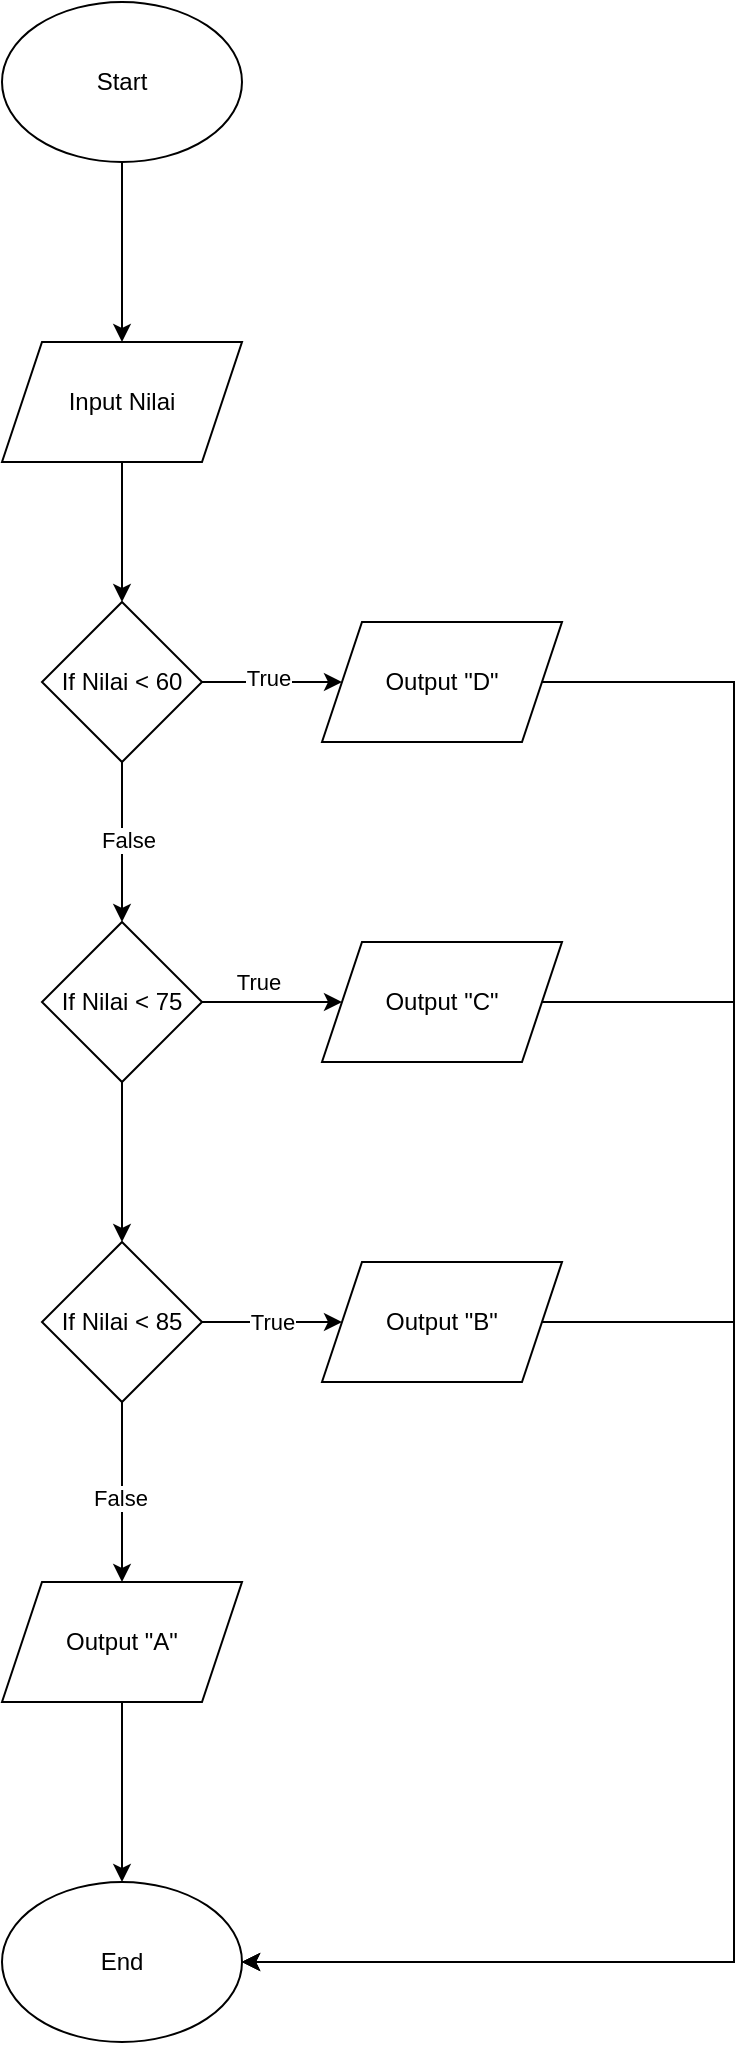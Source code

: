 <mxfile version="22.1.0" type="github">
  <diagram id="C5RBs43oDa-KdzZeNtuy" name="Page-1">
    <mxGraphModel dx="954" dy="642" grid="1" gridSize="10" guides="1" tooltips="1" connect="1" arrows="1" fold="1" page="1" pageScale="1" pageWidth="827" pageHeight="1169" math="0" shadow="0">
      <root>
        <mxCell id="WIyWlLk6GJQsqaUBKTNV-0" />
        <mxCell id="WIyWlLk6GJQsqaUBKTNV-1" parent="WIyWlLk6GJQsqaUBKTNV-0" />
        <mxCell id="PEl4m2EFPUCX9TIkptDM-2" value="" style="edgeStyle=orthogonalEdgeStyle;rounded=0;orthogonalLoop=1;jettySize=auto;html=1;" edge="1" parent="WIyWlLk6GJQsqaUBKTNV-1" source="PEl4m2EFPUCX9TIkptDM-0" target="PEl4m2EFPUCX9TIkptDM-1">
          <mxGeometry relative="1" as="geometry" />
        </mxCell>
        <mxCell id="PEl4m2EFPUCX9TIkptDM-0" value="Start" style="ellipse;whiteSpace=wrap;html=1;" vertex="1" parent="WIyWlLk6GJQsqaUBKTNV-1">
          <mxGeometry x="354" y="20" width="120" height="80" as="geometry" />
        </mxCell>
        <mxCell id="PEl4m2EFPUCX9TIkptDM-4" value="" style="edgeStyle=orthogonalEdgeStyle;rounded=0;orthogonalLoop=1;jettySize=auto;html=1;" edge="1" parent="WIyWlLk6GJQsqaUBKTNV-1" source="PEl4m2EFPUCX9TIkptDM-1" target="PEl4m2EFPUCX9TIkptDM-3">
          <mxGeometry relative="1" as="geometry" />
        </mxCell>
        <mxCell id="PEl4m2EFPUCX9TIkptDM-1" value="Input Nilai" style="shape=parallelogram;perimeter=parallelogramPerimeter;whiteSpace=wrap;html=1;fixedSize=1;" vertex="1" parent="WIyWlLk6GJQsqaUBKTNV-1">
          <mxGeometry x="354" y="190" width="120" height="60" as="geometry" />
        </mxCell>
        <mxCell id="PEl4m2EFPUCX9TIkptDM-6" value="" style="edgeStyle=orthogonalEdgeStyle;rounded=0;orthogonalLoop=1;jettySize=auto;html=1;" edge="1" parent="WIyWlLk6GJQsqaUBKTNV-1" source="PEl4m2EFPUCX9TIkptDM-3" target="PEl4m2EFPUCX9TIkptDM-5">
          <mxGeometry relative="1" as="geometry" />
        </mxCell>
        <mxCell id="PEl4m2EFPUCX9TIkptDM-7" value="True" style="edgeLabel;html=1;align=center;verticalAlign=middle;resizable=0;points=[];" vertex="1" connectable="0" parent="PEl4m2EFPUCX9TIkptDM-6">
          <mxGeometry x="-0.057" y="2" relative="1" as="geometry">
            <mxPoint as="offset" />
          </mxGeometry>
        </mxCell>
        <mxCell id="PEl4m2EFPUCX9TIkptDM-9" value="" style="edgeStyle=orthogonalEdgeStyle;rounded=0;orthogonalLoop=1;jettySize=auto;html=1;" edge="1" parent="WIyWlLk6GJQsqaUBKTNV-1" source="PEl4m2EFPUCX9TIkptDM-3" target="PEl4m2EFPUCX9TIkptDM-8">
          <mxGeometry relative="1" as="geometry" />
        </mxCell>
        <mxCell id="PEl4m2EFPUCX9TIkptDM-12" value="False" style="edgeLabel;html=1;align=center;verticalAlign=middle;resizable=0;points=[];" vertex="1" connectable="0" parent="PEl4m2EFPUCX9TIkptDM-9">
          <mxGeometry x="-0.025" y="3" relative="1" as="geometry">
            <mxPoint as="offset" />
          </mxGeometry>
        </mxCell>
        <mxCell id="PEl4m2EFPUCX9TIkptDM-3" value="If Nilai &amp;lt; 60" style="rhombus;whiteSpace=wrap;html=1;" vertex="1" parent="WIyWlLk6GJQsqaUBKTNV-1">
          <mxGeometry x="374" y="320" width="80" height="80" as="geometry" />
        </mxCell>
        <mxCell id="PEl4m2EFPUCX9TIkptDM-23" style="edgeStyle=orthogonalEdgeStyle;rounded=0;orthogonalLoop=1;jettySize=auto;html=1;entryX=1;entryY=0.5;entryDx=0;entryDy=0;" edge="1" parent="WIyWlLk6GJQsqaUBKTNV-1" source="PEl4m2EFPUCX9TIkptDM-5" target="PEl4m2EFPUCX9TIkptDM-19">
          <mxGeometry relative="1" as="geometry">
            <Array as="points">
              <mxPoint x="720" y="360" />
              <mxPoint x="720" y="1000" />
            </Array>
          </mxGeometry>
        </mxCell>
        <mxCell id="PEl4m2EFPUCX9TIkptDM-5" value="Output &quot;D&quot;" style="shape=parallelogram;perimeter=parallelogramPerimeter;whiteSpace=wrap;html=1;fixedSize=1;" vertex="1" parent="WIyWlLk6GJQsqaUBKTNV-1">
          <mxGeometry x="514" y="330" width="120" height="60" as="geometry" />
        </mxCell>
        <mxCell id="PEl4m2EFPUCX9TIkptDM-11" value="" style="edgeStyle=orthogonalEdgeStyle;rounded=0;orthogonalLoop=1;jettySize=auto;html=1;" edge="1" parent="WIyWlLk6GJQsqaUBKTNV-1" source="PEl4m2EFPUCX9TIkptDM-8" target="PEl4m2EFPUCX9TIkptDM-10">
          <mxGeometry relative="1" as="geometry" />
        </mxCell>
        <mxCell id="PEl4m2EFPUCX9TIkptDM-22" value="True" style="edgeLabel;html=1;align=center;verticalAlign=middle;resizable=0;points=[];" vertex="1" connectable="0" parent="PEl4m2EFPUCX9TIkptDM-11">
          <mxGeometry x="-0.2" y="-2" relative="1" as="geometry">
            <mxPoint y="-12" as="offset" />
          </mxGeometry>
        </mxCell>
        <mxCell id="PEl4m2EFPUCX9TIkptDM-14" value="" style="edgeStyle=orthogonalEdgeStyle;rounded=0;orthogonalLoop=1;jettySize=auto;html=1;" edge="1" parent="WIyWlLk6GJQsqaUBKTNV-1" source="PEl4m2EFPUCX9TIkptDM-8" target="PEl4m2EFPUCX9TIkptDM-13">
          <mxGeometry relative="1" as="geometry" />
        </mxCell>
        <mxCell id="PEl4m2EFPUCX9TIkptDM-8" value="If Nilai &amp;lt; 75" style="rhombus;whiteSpace=wrap;html=1;" vertex="1" parent="WIyWlLk6GJQsqaUBKTNV-1">
          <mxGeometry x="374" y="480" width="80" height="80" as="geometry" />
        </mxCell>
        <mxCell id="PEl4m2EFPUCX9TIkptDM-24" style="edgeStyle=orthogonalEdgeStyle;rounded=0;orthogonalLoop=1;jettySize=auto;html=1;entryX=1;entryY=0.5;entryDx=0;entryDy=0;" edge="1" parent="WIyWlLk6GJQsqaUBKTNV-1" source="PEl4m2EFPUCX9TIkptDM-10" target="PEl4m2EFPUCX9TIkptDM-19">
          <mxGeometry relative="1" as="geometry">
            <Array as="points">
              <mxPoint x="720" y="520" />
              <mxPoint x="720" y="1000" />
            </Array>
          </mxGeometry>
        </mxCell>
        <mxCell id="PEl4m2EFPUCX9TIkptDM-10" value="Output &quot;C&quot;" style="shape=parallelogram;perimeter=parallelogramPerimeter;whiteSpace=wrap;html=1;fixedSize=1;" vertex="1" parent="WIyWlLk6GJQsqaUBKTNV-1">
          <mxGeometry x="514" y="490" width="120" height="60" as="geometry" />
        </mxCell>
        <mxCell id="PEl4m2EFPUCX9TIkptDM-16" value="True" style="edgeStyle=orthogonalEdgeStyle;rounded=0;orthogonalLoop=1;jettySize=auto;html=1;" edge="1" parent="WIyWlLk6GJQsqaUBKTNV-1" source="PEl4m2EFPUCX9TIkptDM-13" target="PEl4m2EFPUCX9TIkptDM-15">
          <mxGeometry relative="1" as="geometry" />
        </mxCell>
        <mxCell id="PEl4m2EFPUCX9TIkptDM-18" value="" style="edgeStyle=orthogonalEdgeStyle;rounded=0;orthogonalLoop=1;jettySize=auto;html=1;" edge="1" parent="WIyWlLk6GJQsqaUBKTNV-1" source="PEl4m2EFPUCX9TIkptDM-13" target="PEl4m2EFPUCX9TIkptDM-17">
          <mxGeometry relative="1" as="geometry" />
        </mxCell>
        <mxCell id="PEl4m2EFPUCX9TIkptDM-21" value="False" style="edgeLabel;html=1;align=center;verticalAlign=middle;resizable=0;points=[];" vertex="1" connectable="0" parent="PEl4m2EFPUCX9TIkptDM-18">
          <mxGeometry x="0.067" y="-1" relative="1" as="geometry">
            <mxPoint as="offset" />
          </mxGeometry>
        </mxCell>
        <mxCell id="PEl4m2EFPUCX9TIkptDM-13" value="If Nilai &amp;lt; 85" style="rhombus;whiteSpace=wrap;html=1;" vertex="1" parent="WIyWlLk6GJQsqaUBKTNV-1">
          <mxGeometry x="374" y="640" width="80" height="80" as="geometry" />
        </mxCell>
        <mxCell id="PEl4m2EFPUCX9TIkptDM-26" style="edgeStyle=orthogonalEdgeStyle;rounded=0;orthogonalLoop=1;jettySize=auto;html=1;entryX=1;entryY=0.5;entryDx=0;entryDy=0;" edge="1" parent="WIyWlLk6GJQsqaUBKTNV-1" source="PEl4m2EFPUCX9TIkptDM-15" target="PEl4m2EFPUCX9TIkptDM-19">
          <mxGeometry relative="1" as="geometry">
            <Array as="points">
              <mxPoint x="720" y="680" />
              <mxPoint x="720" y="1000" />
            </Array>
          </mxGeometry>
        </mxCell>
        <mxCell id="PEl4m2EFPUCX9TIkptDM-15" value="Output &quot;B&quot;" style="shape=parallelogram;perimeter=parallelogramPerimeter;whiteSpace=wrap;html=1;fixedSize=1;" vertex="1" parent="WIyWlLk6GJQsqaUBKTNV-1">
          <mxGeometry x="514" y="650" width="120" height="60" as="geometry" />
        </mxCell>
        <mxCell id="PEl4m2EFPUCX9TIkptDM-20" style="edgeStyle=orthogonalEdgeStyle;rounded=0;orthogonalLoop=1;jettySize=auto;html=1;entryX=0.5;entryY=0;entryDx=0;entryDy=0;" edge="1" parent="WIyWlLk6GJQsqaUBKTNV-1" source="PEl4m2EFPUCX9TIkptDM-17" target="PEl4m2EFPUCX9TIkptDM-19">
          <mxGeometry relative="1" as="geometry" />
        </mxCell>
        <mxCell id="PEl4m2EFPUCX9TIkptDM-17" value="Output &quot;A&quot;" style="shape=parallelogram;perimeter=parallelogramPerimeter;whiteSpace=wrap;html=1;fixedSize=1;" vertex="1" parent="WIyWlLk6GJQsqaUBKTNV-1">
          <mxGeometry x="354" y="810" width="120" height="60" as="geometry" />
        </mxCell>
        <mxCell id="PEl4m2EFPUCX9TIkptDM-19" value="End" style="ellipse;whiteSpace=wrap;html=1;" vertex="1" parent="WIyWlLk6GJQsqaUBKTNV-1">
          <mxGeometry x="354" y="960" width="120" height="80" as="geometry" />
        </mxCell>
      </root>
    </mxGraphModel>
  </diagram>
</mxfile>
